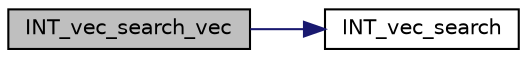 digraph "INT_vec_search_vec"
{
  edge [fontname="Helvetica",fontsize="10",labelfontname="Helvetica",labelfontsize="10"];
  node [fontname="Helvetica",fontsize="10",shape=record];
  rankdir="LR";
  Node6998 [label="INT_vec_search_vec",height=0.2,width=0.4,color="black", fillcolor="grey75", style="filled", fontcolor="black"];
  Node6998 -> Node6999 [color="midnightblue",fontsize="10",style="solid",fontname="Helvetica"];
  Node6999 [label="INT_vec_search",height=0.2,width=0.4,color="black", fillcolor="white", style="filled",URL="$d4/dd7/sorting_8_c.html#ad103ef2316a1f671bdb68fd9cd9ba945"];
}
